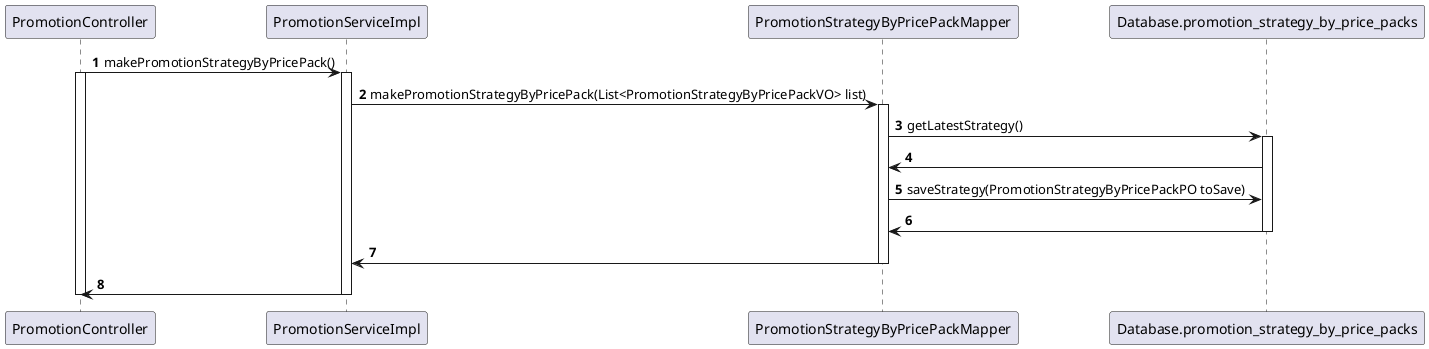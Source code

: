 @startuml
autonumber 1 1 "<b>0"
PromotionController -> PromotionServiceImpl : makePromotionStrategyByPricePack()
activate PromotionController
activate PromotionServiceImpl
PromotionServiceImpl -> PromotionStrategyByPricePackMapper : makePromotionStrategyByPricePack(List<PromotionStrategyByPricePackVO> list)
activate PromotionStrategyByPricePackMapper
PromotionStrategyByPricePackMapper -> Database.promotion_strategy_by_price_packs : getLatestStrategy()
activate Database.promotion_strategy_by_price_packs
PromotionStrategyByPricePackMapper <- Database.promotion_strategy_by_price_packs :
PromotionStrategyByPricePackMapper -> Database.promotion_strategy_by_price_packs : saveStrategy(PromotionStrategyByPricePackPO toSave)
PromotionStrategyByPricePackMapper <- Database.promotion_strategy_by_price_packs :
deactivate Database.promotion_strategy_by_price_packs
PromotionServiceImpl <- PromotionStrategyByPricePackMapper :
deactivate PromotionStrategyByPricePackMapper
PromotionController  <- PromotionServiceImpl:
deactivate PromotionServiceImpl
deactivate PromotionController
@enduml